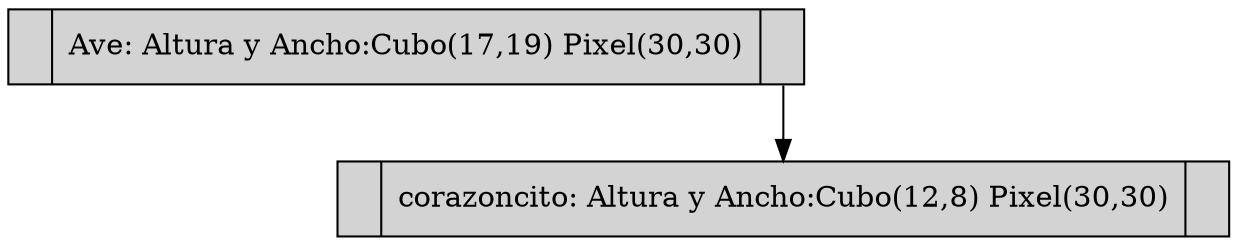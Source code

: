digraph GraficaARBOL { 
size="9,9" 
rankdir=TB 
node[shape=record,style=filled]
"Ave"[label ="<C0>|<C1>Ave: Altura y Ancho:Cubo(17,19) Pixel(30,30)|<C2>"]; 
"corazoncito"[label ="<C0>|<C1>corazoncito: Altura y Ancho:Cubo(12,8) Pixel(30,30)|<C2>"]; 
"Ave":C2->"corazoncito"; 
}